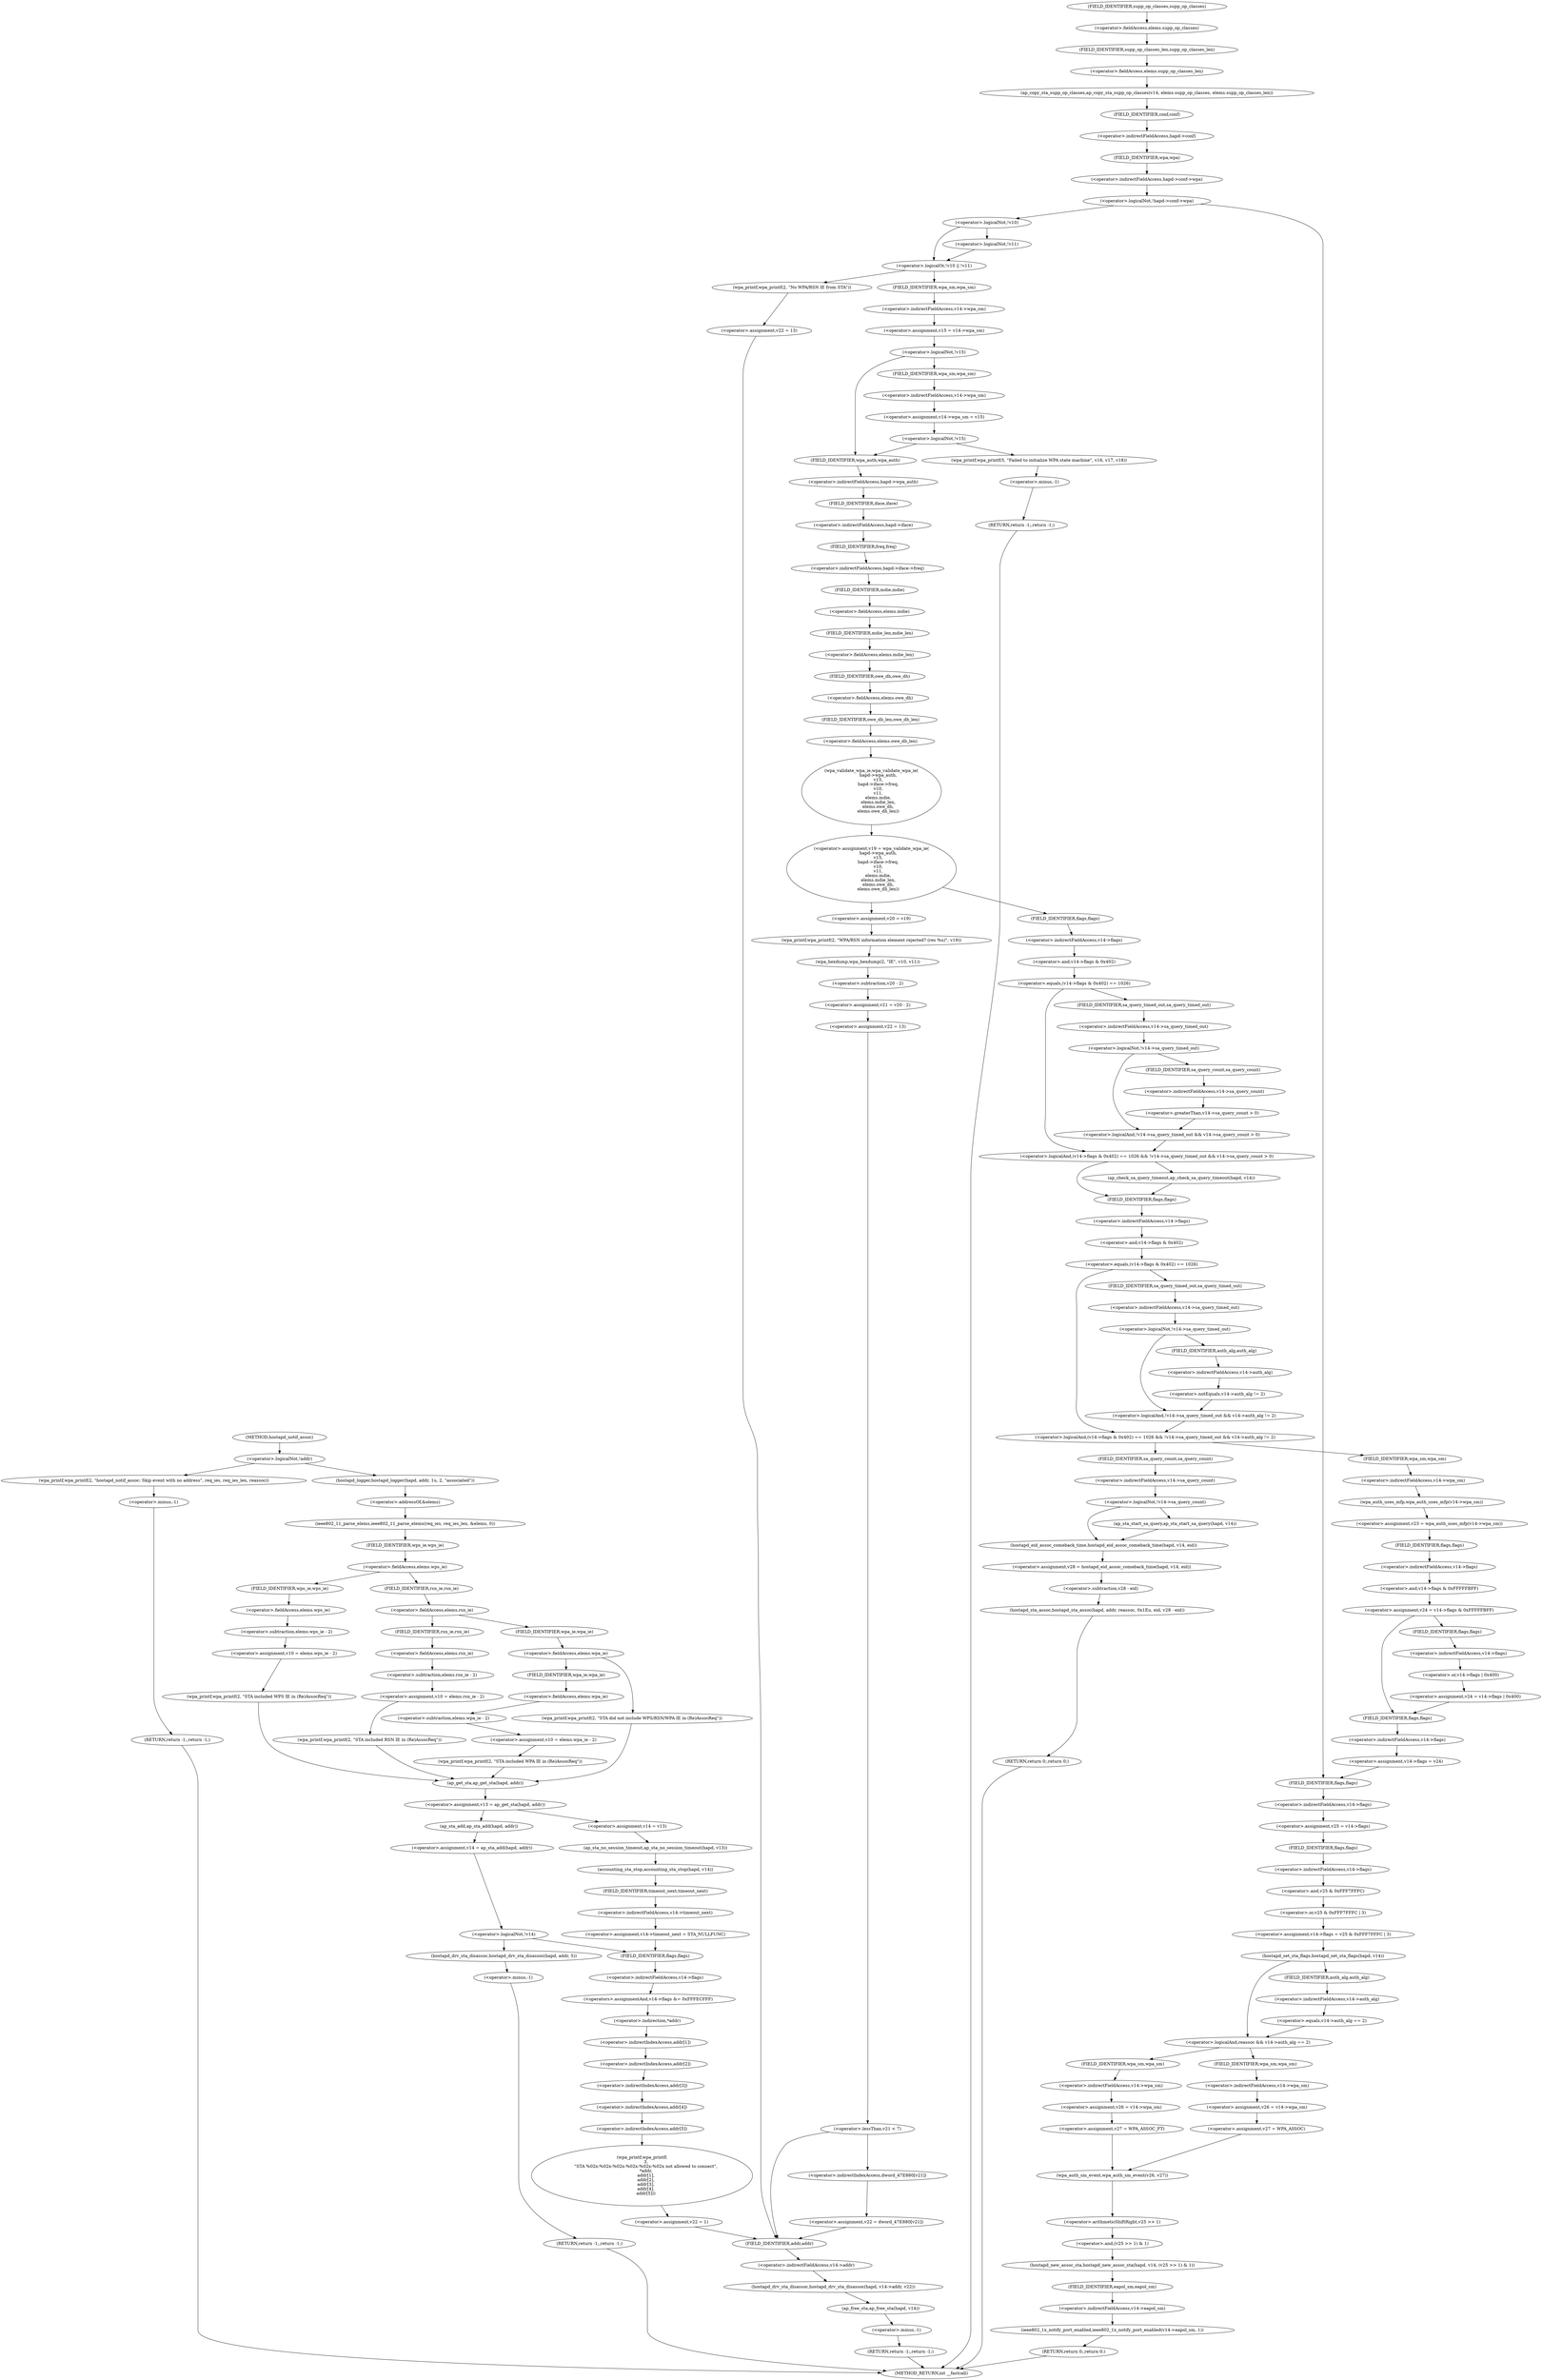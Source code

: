 digraph hostapd_notif_assoc {  
"1000149" [label = "(<operator>.logicalNot,!addr)" ]
"1000152" [label = "(wpa_printf,wpa_printf(2, \"hostapd_notif_assoc: Skip event with no address\", req_ies, req_ies_len, reassoc))" ]
"1000158" [label = "(RETURN,return -1;,return -1;)" ]
"1000159" [label = "(<operator>.minus,-1)" ]
"1000161" [label = "(hostapd_logger,hostapd_logger(hapd, addr, 1u, 2, \"associated\"))" ]
"1000167" [label = "(ieee802_11_parse_elems,ieee802_11_parse_elems(req_ies, req_ies_len, &elems, 0))" ]
"1000170" [label = "(<operator>.addressOf,&elems)" ]
"1000174" [label = "(<operator>.fieldAccess,elems.wps_ie)" ]
"1000176" [label = "(FIELD_IDENTIFIER,wps_ie,wps_ie)" ]
"1000178" [label = "(<operator>.assignment,v10 = elems.wps_ie - 2)" ]
"1000180" [label = "(<operator>.subtraction,elems.wps_ie - 2)" ]
"1000181" [label = "(<operator>.fieldAccess,elems.wps_ie)" ]
"1000183" [label = "(FIELD_IDENTIFIER,wps_ie,wps_ie)" ]
"1000186" [label = "(wpa_printf,wpa_printf(2, \"STA included WPS IE in (Re)AssocReq\"))" ]
"1000191" [label = "(<operator>.fieldAccess,elems.rsn_ie)" ]
"1000193" [label = "(FIELD_IDENTIFIER,rsn_ie,rsn_ie)" ]
"1000195" [label = "(<operator>.assignment,v10 = elems.rsn_ie - 2)" ]
"1000197" [label = "(<operator>.subtraction,elems.rsn_ie - 2)" ]
"1000198" [label = "(<operator>.fieldAccess,elems.rsn_ie)" ]
"1000200" [label = "(FIELD_IDENTIFIER,rsn_ie,rsn_ie)" ]
"1000203" [label = "(wpa_printf,wpa_printf(2, \"STA included RSN IE in (Re)AssocReq\"))" ]
"1000208" [label = "(<operator>.fieldAccess,elems.wpa_ie)" ]
"1000210" [label = "(FIELD_IDENTIFIER,wpa_ie,wpa_ie)" ]
"1000212" [label = "(<operator>.assignment,v10 = elems.wpa_ie - 2)" ]
"1000214" [label = "(<operator>.subtraction,elems.wpa_ie - 2)" ]
"1000215" [label = "(<operator>.fieldAccess,elems.wpa_ie)" ]
"1000217" [label = "(FIELD_IDENTIFIER,wpa_ie,wpa_ie)" ]
"1000220" [label = "(wpa_printf,wpa_printf(2, \"STA included WPA IE in (Re)AssocReq\"))" ]
"1000226" [label = "(wpa_printf,wpa_printf(2, \"STA did not include WPS/RSN/WPA IE in (Re)AssocReq\"))" ]
"1000230" [label = "(<operator>.assignment,v13 = ap_get_sta(hapd, addr))" ]
"1000232" [label = "(ap_get_sta,ap_get_sta(hapd, addr))" ]
"1000238" [label = "(<operator>.assignment,v14 = v13)" ]
"1000241" [label = "(ap_sta_no_session_timeout,ap_sta_no_session_timeout(hapd, v13))" ]
"1000244" [label = "(accounting_sta_stop,accounting_sta_stop(hapd, v14))" ]
"1000247" [label = "(<operator>.assignment,v14->timeout_next = STA_NULLFUNC)" ]
"1000248" [label = "(<operator>.indirectFieldAccess,v14->timeout_next)" ]
"1000250" [label = "(FIELD_IDENTIFIER,timeout_next,timeout_next)" ]
"1000254" [label = "(<operator>.assignment,v14 = ap_sta_add(hapd, addr))" ]
"1000256" [label = "(ap_sta_add,ap_sta_add(hapd, addr))" ]
"1000260" [label = "(<operator>.logicalNot,!v14)" ]
"1000263" [label = "(hostapd_drv_sta_disassoc,hostapd_drv_sta_disassoc(hapd, addr, 5))" ]
"1000267" [label = "(RETURN,return -1;,return -1;)" ]
"1000268" [label = "(<operator>.minus,-1)" ]
"1000270" [label = "(<operators>.assignmentAnd,v14->flags &= 0xFFFECFFF)" ]
"1000271" [label = "(<operator>.indirectFieldAccess,v14->flags)" ]
"1000273" [label = "(FIELD_IDENTIFIER,flags,flags)" ]
"1000276" [label = "(wpa_printf,wpa_printf(\n      3,\n      \"STA %02x:%02x:%02x:%02x:%02x:%02x not allowed to connect\",\n      *addr,\n      addr[1],\n      addr[2],\n      addr[3],\n      addr[4],\n      addr[5]))" ]
"1000279" [label = "(<operator>.indirection,*addr)" ]
"1000281" [label = "(<operator>.indirectIndexAccess,addr[1])" ]
"1000284" [label = "(<operator>.indirectIndexAccess,addr[2])" ]
"1000287" [label = "(<operator>.indirectIndexAccess,addr[3])" ]
"1000290" [label = "(<operator>.indirectIndexAccess,addr[4])" ]
"1000293" [label = "(<operator>.indirectIndexAccess,addr[5])" ]
"1000296" [label = "(<operator>.assignment,v22 = 1)" ]
"1000300" [label = "(ap_copy_sta_supp_op_classes,ap_copy_sta_supp_op_classes(v14, elems.supp_op_classes, elems.supp_op_classes_len))" ]
"1000302" [label = "(<operator>.fieldAccess,elems.supp_op_classes)" ]
"1000304" [label = "(FIELD_IDENTIFIER,supp_op_classes,supp_op_classes)" ]
"1000305" [label = "(<operator>.fieldAccess,elems.supp_op_classes_len)" ]
"1000307" [label = "(FIELD_IDENTIFIER,supp_op_classes_len,supp_op_classes_len)" ]
"1000309" [label = "(<operator>.logicalNot,!hapd->conf->wpa)" ]
"1000310" [label = "(<operator>.indirectFieldAccess,hapd->conf->wpa)" ]
"1000311" [label = "(<operator>.indirectFieldAccess,hapd->conf)" ]
"1000313" [label = "(FIELD_IDENTIFIER,conf,conf)" ]
"1000314" [label = "(FIELD_IDENTIFIER,wpa,wpa)" ]
"1000317" [label = "(<operator>.logicalOr,!v10 || !v11)" ]
"1000318" [label = "(<operator>.logicalNot,!v10)" ]
"1000320" [label = "(<operator>.logicalNot,!v11)" ]
"1000323" [label = "(wpa_printf,wpa_printf(2, \"No WPA/RSN IE from STA\"))" ]
"1000326" [label = "(<operator>.assignment,v22 = 13)" ]
"1000330" [label = "(hostapd_drv_sta_disassoc,hostapd_drv_sta_disassoc(hapd, v14->addr, v22))" ]
"1000332" [label = "(<operator>.indirectFieldAccess,v14->addr)" ]
"1000334" [label = "(FIELD_IDENTIFIER,addr,addr)" ]
"1000336" [label = "(ap_free_sta,ap_free_sta(hapd, v14))" ]
"1000339" [label = "(RETURN,return -1;,return -1;)" ]
"1000340" [label = "(<operator>.minus,-1)" ]
"1000342" [label = "(<operator>.assignment,v15 = v14->wpa_sm)" ]
"1000344" [label = "(<operator>.indirectFieldAccess,v14->wpa_sm)" ]
"1000346" [label = "(FIELD_IDENTIFIER,wpa_sm,wpa_sm)" ]
"1000348" [label = "(<operator>.logicalNot,!v15)" ]
"1000351" [label = "(<operator>.assignment,v14->wpa_sm = v15)" ]
"1000352" [label = "(<operator>.indirectFieldAccess,v14->wpa_sm)" ]
"1000354" [label = "(FIELD_IDENTIFIER,wpa_sm,wpa_sm)" ]
"1000357" [label = "(<operator>.logicalNot,!v15)" ]
"1000360" [label = "(wpa_printf,wpa_printf(5, \"Failed to initialize WPA state machine\", v16, v17, v18))" ]
"1000366" [label = "(RETURN,return -1;,return -1;)" ]
"1000367" [label = "(<operator>.minus,-1)" ]
"1000369" [label = "(<operator>.assignment,v19 = wpa_validate_wpa_ie(\n          hapd->wpa_auth,\n          v15,\n          hapd->iface->freq,\n          v10,\n          v11,\n          elems.mdie,\n          elems.mdie_len,\n          elems.owe_dh,\n          elems.owe_dh_len))" ]
"1000371" [label = "(wpa_validate_wpa_ie,wpa_validate_wpa_ie(\n          hapd->wpa_auth,\n          v15,\n          hapd->iface->freq,\n          v10,\n          v11,\n          elems.mdie,\n          elems.mdie_len,\n          elems.owe_dh,\n          elems.owe_dh_len))" ]
"1000372" [label = "(<operator>.indirectFieldAccess,hapd->wpa_auth)" ]
"1000374" [label = "(FIELD_IDENTIFIER,wpa_auth,wpa_auth)" ]
"1000376" [label = "(<operator>.indirectFieldAccess,hapd->iface->freq)" ]
"1000377" [label = "(<operator>.indirectFieldAccess,hapd->iface)" ]
"1000379" [label = "(FIELD_IDENTIFIER,iface,iface)" ]
"1000380" [label = "(FIELD_IDENTIFIER,freq,freq)" ]
"1000383" [label = "(<operator>.fieldAccess,elems.mdie)" ]
"1000385" [label = "(FIELD_IDENTIFIER,mdie,mdie)" ]
"1000386" [label = "(<operator>.fieldAccess,elems.mdie_len)" ]
"1000388" [label = "(FIELD_IDENTIFIER,mdie_len,mdie_len)" ]
"1000389" [label = "(<operator>.fieldAccess,elems.owe_dh)" ]
"1000391" [label = "(FIELD_IDENTIFIER,owe_dh,owe_dh)" ]
"1000392" [label = "(<operator>.fieldAccess,elems.owe_dh_len)" ]
"1000394" [label = "(FIELD_IDENTIFIER,owe_dh_len,owe_dh_len)" ]
"1000398" [label = "(<operator>.assignment,v20 = v19)" ]
"1000401" [label = "(wpa_printf,wpa_printf(2, \"WPA/RSN information element rejected? (res %u)\", v19))" ]
"1000405" [label = "(wpa_hexdump,wpa_hexdump(2, \"IE\", v10, v11))" ]
"1000410" [label = "(<operator>.assignment,v21 = v20 - 2)" ]
"1000412" [label = "(<operator>.subtraction,v20 - 2)" ]
"1000415" [label = "(<operator>.assignment,v22 = 13)" ]
"1000419" [label = "(<operator>.lessThan,v21 < 7)" ]
"1000422" [label = "(<operator>.assignment,v22 = dword_47E880[v21])" ]
"1000424" [label = "(<operator>.indirectIndexAccess,dword_47E880[v21])" ]
"1000429" [label = "(<operator>.logicalAnd,(v14->flags & 0x402) == 1026 && !v14->sa_query_timed_out && v14->sa_query_count > 0)" ]
"1000430" [label = "(<operator>.equals,(v14->flags & 0x402) == 1026)" ]
"1000431" [label = "(<operator>.and,v14->flags & 0x402)" ]
"1000432" [label = "(<operator>.indirectFieldAccess,v14->flags)" ]
"1000434" [label = "(FIELD_IDENTIFIER,flags,flags)" ]
"1000437" [label = "(<operator>.logicalAnd,!v14->sa_query_timed_out && v14->sa_query_count > 0)" ]
"1000438" [label = "(<operator>.logicalNot,!v14->sa_query_timed_out)" ]
"1000439" [label = "(<operator>.indirectFieldAccess,v14->sa_query_timed_out)" ]
"1000441" [label = "(FIELD_IDENTIFIER,sa_query_timed_out,sa_query_timed_out)" ]
"1000442" [label = "(<operator>.greaterThan,v14->sa_query_count > 0)" ]
"1000443" [label = "(<operator>.indirectFieldAccess,v14->sa_query_count)" ]
"1000445" [label = "(FIELD_IDENTIFIER,sa_query_count,sa_query_count)" ]
"1000447" [label = "(ap_check_sa_query_timeout,ap_check_sa_query_timeout(hapd, v14))" ]
"1000451" [label = "(<operator>.logicalAnd,(v14->flags & 0x402) == 1026 && !v14->sa_query_timed_out && v14->auth_alg != 2)" ]
"1000452" [label = "(<operator>.equals,(v14->flags & 0x402) == 1026)" ]
"1000453" [label = "(<operator>.and,v14->flags & 0x402)" ]
"1000454" [label = "(<operator>.indirectFieldAccess,v14->flags)" ]
"1000456" [label = "(FIELD_IDENTIFIER,flags,flags)" ]
"1000459" [label = "(<operator>.logicalAnd,!v14->sa_query_timed_out && v14->auth_alg != 2)" ]
"1000460" [label = "(<operator>.logicalNot,!v14->sa_query_timed_out)" ]
"1000461" [label = "(<operator>.indirectFieldAccess,v14->sa_query_timed_out)" ]
"1000463" [label = "(FIELD_IDENTIFIER,sa_query_timed_out,sa_query_timed_out)" ]
"1000464" [label = "(<operator>.notEquals,v14->auth_alg != 2)" ]
"1000465" [label = "(<operator>.indirectFieldAccess,v14->auth_alg)" ]
"1000467" [label = "(FIELD_IDENTIFIER,auth_alg,auth_alg)" ]
"1000471" [label = "(<operator>.logicalNot,!v14->sa_query_count)" ]
"1000472" [label = "(<operator>.indirectFieldAccess,v14->sa_query_count)" ]
"1000474" [label = "(FIELD_IDENTIFIER,sa_query_count,sa_query_count)" ]
"1000475" [label = "(ap_sta_start_sa_query,ap_sta_start_sa_query(hapd, v14))" ]
"1000478" [label = "(<operator>.assignment,v28 = hostapd_eid_assoc_comeback_time(hapd, v14, eid))" ]
"1000480" [label = "(hostapd_eid_assoc_comeback_time,hostapd_eid_assoc_comeback_time(hapd, v14, eid))" ]
"1000484" [label = "(hostapd_sta_assoc,hostapd_sta_assoc(hapd, addr, reassoc, 0x1Eu, eid, v28 - eid))" ]
"1000490" [label = "(<operator>.subtraction,v28 - eid)" ]
"1000493" [label = "(RETURN,return 0;,return 0;)" ]
"1000495" [label = "(<operator>.assignment,v23 = wpa_auth_uses_mfp(v14->wpa_sm))" ]
"1000497" [label = "(wpa_auth_uses_mfp,wpa_auth_uses_mfp(v14->wpa_sm))" ]
"1000498" [label = "(<operator>.indirectFieldAccess,v14->wpa_sm)" ]
"1000500" [label = "(FIELD_IDENTIFIER,wpa_sm,wpa_sm)" ]
"1000501" [label = "(<operator>.assignment,v24 = v14->flags & 0xFFFFFBFF)" ]
"1000503" [label = "(<operator>.and,v14->flags & 0xFFFFFBFF)" ]
"1000504" [label = "(<operator>.indirectFieldAccess,v14->flags)" ]
"1000506" [label = "(FIELD_IDENTIFIER,flags,flags)" ]
"1000510" [label = "(<operator>.assignment,v24 = v14->flags | 0x400)" ]
"1000512" [label = "(<operator>.or,v14->flags | 0x400)" ]
"1000513" [label = "(<operator>.indirectFieldAccess,v14->flags)" ]
"1000515" [label = "(FIELD_IDENTIFIER,flags,flags)" ]
"1000517" [label = "(<operator>.assignment,v14->flags = v24)" ]
"1000518" [label = "(<operator>.indirectFieldAccess,v14->flags)" ]
"1000520" [label = "(FIELD_IDENTIFIER,flags,flags)" ]
"1000523" [label = "(<operator>.assignment,v25 = v14->flags)" ]
"1000525" [label = "(<operator>.indirectFieldAccess,v14->flags)" ]
"1000527" [label = "(FIELD_IDENTIFIER,flags,flags)" ]
"1000528" [label = "(<operator>.assignment,v14->flags = v25 & 0xFFF7FFFC | 3)" ]
"1000529" [label = "(<operator>.indirectFieldAccess,v14->flags)" ]
"1000531" [label = "(FIELD_IDENTIFIER,flags,flags)" ]
"1000532" [label = "(<operator>.or,v25 & 0xFFF7FFFC | 3)" ]
"1000533" [label = "(<operator>.and,v25 & 0xFFF7FFFC)" ]
"1000537" [label = "(hostapd_set_sta_flags,hostapd_set_sta_flags(hapd, v14))" ]
"1000541" [label = "(<operator>.logicalAnd,reassoc && v14->auth_alg == 2)" ]
"1000543" [label = "(<operator>.equals,v14->auth_alg == 2)" ]
"1000544" [label = "(<operator>.indirectFieldAccess,v14->auth_alg)" ]
"1000546" [label = "(FIELD_IDENTIFIER,auth_alg,auth_alg)" ]
"1000549" [label = "(<operator>.assignment,v26 = v14->wpa_sm)" ]
"1000551" [label = "(<operator>.indirectFieldAccess,v14->wpa_sm)" ]
"1000553" [label = "(FIELD_IDENTIFIER,wpa_sm,wpa_sm)" ]
"1000554" [label = "(<operator>.assignment,v27 = WPA_ASSOC_FT)" ]
"1000559" [label = "(<operator>.assignment,v26 = v14->wpa_sm)" ]
"1000561" [label = "(<operator>.indirectFieldAccess,v14->wpa_sm)" ]
"1000563" [label = "(FIELD_IDENTIFIER,wpa_sm,wpa_sm)" ]
"1000564" [label = "(<operator>.assignment,v27 = WPA_ASSOC)" ]
"1000567" [label = "(wpa_auth_sm_event,wpa_auth_sm_event(v26, v27))" ]
"1000570" [label = "(hostapd_new_assoc_sta,hostapd_new_assoc_sta(hapd, v14, (v25 >> 1) & 1))" ]
"1000573" [label = "(<operator>.and,(v25 >> 1) & 1)" ]
"1000574" [label = "(<operator>.arithmeticShiftRight,v25 >> 1)" ]
"1000578" [label = "(ieee802_1x_notify_port_enabled,ieee802_1x_notify_port_enabled(v14->eapol_sm, 1))" ]
"1000579" [label = "(<operator>.indirectFieldAccess,v14->eapol_sm)" ]
"1000581" [label = "(FIELD_IDENTIFIER,eapol_sm,eapol_sm)" ]
"1000583" [label = "(RETURN,return 0;,return 0;)" ]
"1000121" [label = "(METHOD,hostapd_notif_assoc)" ]
"1000585" [label = "(METHOD_RETURN,int __fastcall)" ]
  "1000149" -> "1000152" 
  "1000149" -> "1000161" 
  "1000152" -> "1000159" 
  "1000158" -> "1000585" 
  "1000159" -> "1000158" 
  "1000161" -> "1000170" 
  "1000167" -> "1000176" 
  "1000170" -> "1000167" 
  "1000174" -> "1000183" 
  "1000174" -> "1000193" 
  "1000176" -> "1000174" 
  "1000178" -> "1000186" 
  "1000180" -> "1000178" 
  "1000181" -> "1000180" 
  "1000183" -> "1000181" 
  "1000186" -> "1000232" 
  "1000191" -> "1000200" 
  "1000191" -> "1000210" 
  "1000193" -> "1000191" 
  "1000195" -> "1000203" 
  "1000197" -> "1000195" 
  "1000198" -> "1000197" 
  "1000200" -> "1000198" 
  "1000203" -> "1000232" 
  "1000208" -> "1000217" 
  "1000208" -> "1000226" 
  "1000210" -> "1000208" 
  "1000212" -> "1000220" 
  "1000214" -> "1000212" 
  "1000215" -> "1000214" 
  "1000217" -> "1000215" 
  "1000220" -> "1000232" 
  "1000226" -> "1000232" 
  "1000230" -> "1000238" 
  "1000230" -> "1000256" 
  "1000232" -> "1000230" 
  "1000238" -> "1000241" 
  "1000241" -> "1000244" 
  "1000244" -> "1000250" 
  "1000247" -> "1000273" 
  "1000248" -> "1000247" 
  "1000250" -> "1000248" 
  "1000254" -> "1000260" 
  "1000256" -> "1000254" 
  "1000260" -> "1000263" 
  "1000260" -> "1000273" 
  "1000263" -> "1000268" 
  "1000267" -> "1000585" 
  "1000268" -> "1000267" 
  "1000270" -> "1000279" 
  "1000271" -> "1000270" 
  "1000273" -> "1000271" 
  "1000276" -> "1000296" 
  "1000279" -> "1000281" 
  "1000281" -> "1000284" 
  "1000284" -> "1000287" 
  "1000287" -> "1000290" 
  "1000290" -> "1000293" 
  "1000293" -> "1000276" 
  "1000296" -> "1000334" 
  "1000300" -> "1000313" 
  "1000302" -> "1000307" 
  "1000304" -> "1000302" 
  "1000305" -> "1000300" 
  "1000307" -> "1000305" 
  "1000309" -> "1000527" 
  "1000309" -> "1000318" 
  "1000310" -> "1000309" 
  "1000311" -> "1000314" 
  "1000313" -> "1000311" 
  "1000314" -> "1000310" 
  "1000317" -> "1000323" 
  "1000317" -> "1000346" 
  "1000318" -> "1000317" 
  "1000318" -> "1000320" 
  "1000320" -> "1000317" 
  "1000323" -> "1000326" 
  "1000326" -> "1000334" 
  "1000330" -> "1000336" 
  "1000332" -> "1000330" 
  "1000334" -> "1000332" 
  "1000336" -> "1000340" 
  "1000339" -> "1000585" 
  "1000340" -> "1000339" 
  "1000342" -> "1000348" 
  "1000344" -> "1000342" 
  "1000346" -> "1000344" 
  "1000348" -> "1000354" 
  "1000348" -> "1000374" 
  "1000351" -> "1000357" 
  "1000352" -> "1000351" 
  "1000354" -> "1000352" 
  "1000357" -> "1000360" 
  "1000357" -> "1000374" 
  "1000360" -> "1000367" 
  "1000366" -> "1000585" 
  "1000367" -> "1000366" 
  "1000369" -> "1000398" 
  "1000369" -> "1000434" 
  "1000371" -> "1000369" 
  "1000372" -> "1000379" 
  "1000374" -> "1000372" 
  "1000376" -> "1000385" 
  "1000377" -> "1000380" 
  "1000379" -> "1000377" 
  "1000380" -> "1000376" 
  "1000383" -> "1000388" 
  "1000385" -> "1000383" 
  "1000386" -> "1000391" 
  "1000388" -> "1000386" 
  "1000389" -> "1000394" 
  "1000391" -> "1000389" 
  "1000392" -> "1000371" 
  "1000394" -> "1000392" 
  "1000398" -> "1000401" 
  "1000401" -> "1000405" 
  "1000405" -> "1000412" 
  "1000410" -> "1000415" 
  "1000412" -> "1000410" 
  "1000415" -> "1000419" 
  "1000419" -> "1000424" 
  "1000419" -> "1000334" 
  "1000422" -> "1000334" 
  "1000424" -> "1000422" 
  "1000429" -> "1000447" 
  "1000429" -> "1000456" 
  "1000430" -> "1000429" 
  "1000430" -> "1000441" 
  "1000431" -> "1000430" 
  "1000432" -> "1000431" 
  "1000434" -> "1000432" 
  "1000437" -> "1000429" 
  "1000438" -> "1000437" 
  "1000438" -> "1000445" 
  "1000439" -> "1000438" 
  "1000441" -> "1000439" 
  "1000442" -> "1000437" 
  "1000443" -> "1000442" 
  "1000445" -> "1000443" 
  "1000447" -> "1000456" 
  "1000451" -> "1000474" 
  "1000451" -> "1000500" 
  "1000452" -> "1000451" 
  "1000452" -> "1000463" 
  "1000453" -> "1000452" 
  "1000454" -> "1000453" 
  "1000456" -> "1000454" 
  "1000459" -> "1000451" 
  "1000460" -> "1000459" 
  "1000460" -> "1000467" 
  "1000461" -> "1000460" 
  "1000463" -> "1000461" 
  "1000464" -> "1000459" 
  "1000465" -> "1000464" 
  "1000467" -> "1000465" 
  "1000471" -> "1000475" 
  "1000471" -> "1000480" 
  "1000472" -> "1000471" 
  "1000474" -> "1000472" 
  "1000475" -> "1000480" 
  "1000478" -> "1000490" 
  "1000480" -> "1000478" 
  "1000484" -> "1000493" 
  "1000490" -> "1000484" 
  "1000493" -> "1000585" 
  "1000495" -> "1000506" 
  "1000497" -> "1000495" 
  "1000498" -> "1000497" 
  "1000500" -> "1000498" 
  "1000501" -> "1000515" 
  "1000501" -> "1000520" 
  "1000503" -> "1000501" 
  "1000504" -> "1000503" 
  "1000506" -> "1000504" 
  "1000510" -> "1000520" 
  "1000512" -> "1000510" 
  "1000513" -> "1000512" 
  "1000515" -> "1000513" 
  "1000517" -> "1000527" 
  "1000518" -> "1000517" 
  "1000520" -> "1000518" 
  "1000523" -> "1000531" 
  "1000525" -> "1000523" 
  "1000527" -> "1000525" 
  "1000528" -> "1000537" 
  "1000529" -> "1000533" 
  "1000531" -> "1000529" 
  "1000532" -> "1000528" 
  "1000533" -> "1000532" 
  "1000537" -> "1000541" 
  "1000537" -> "1000546" 
  "1000541" -> "1000553" 
  "1000541" -> "1000563" 
  "1000543" -> "1000541" 
  "1000544" -> "1000543" 
  "1000546" -> "1000544" 
  "1000549" -> "1000554" 
  "1000551" -> "1000549" 
  "1000553" -> "1000551" 
  "1000554" -> "1000567" 
  "1000559" -> "1000564" 
  "1000561" -> "1000559" 
  "1000563" -> "1000561" 
  "1000564" -> "1000567" 
  "1000567" -> "1000574" 
  "1000570" -> "1000581" 
  "1000573" -> "1000570" 
  "1000574" -> "1000573" 
  "1000578" -> "1000583" 
  "1000579" -> "1000578" 
  "1000581" -> "1000579" 
  "1000583" -> "1000585" 
  "1000121" -> "1000149" 
}
